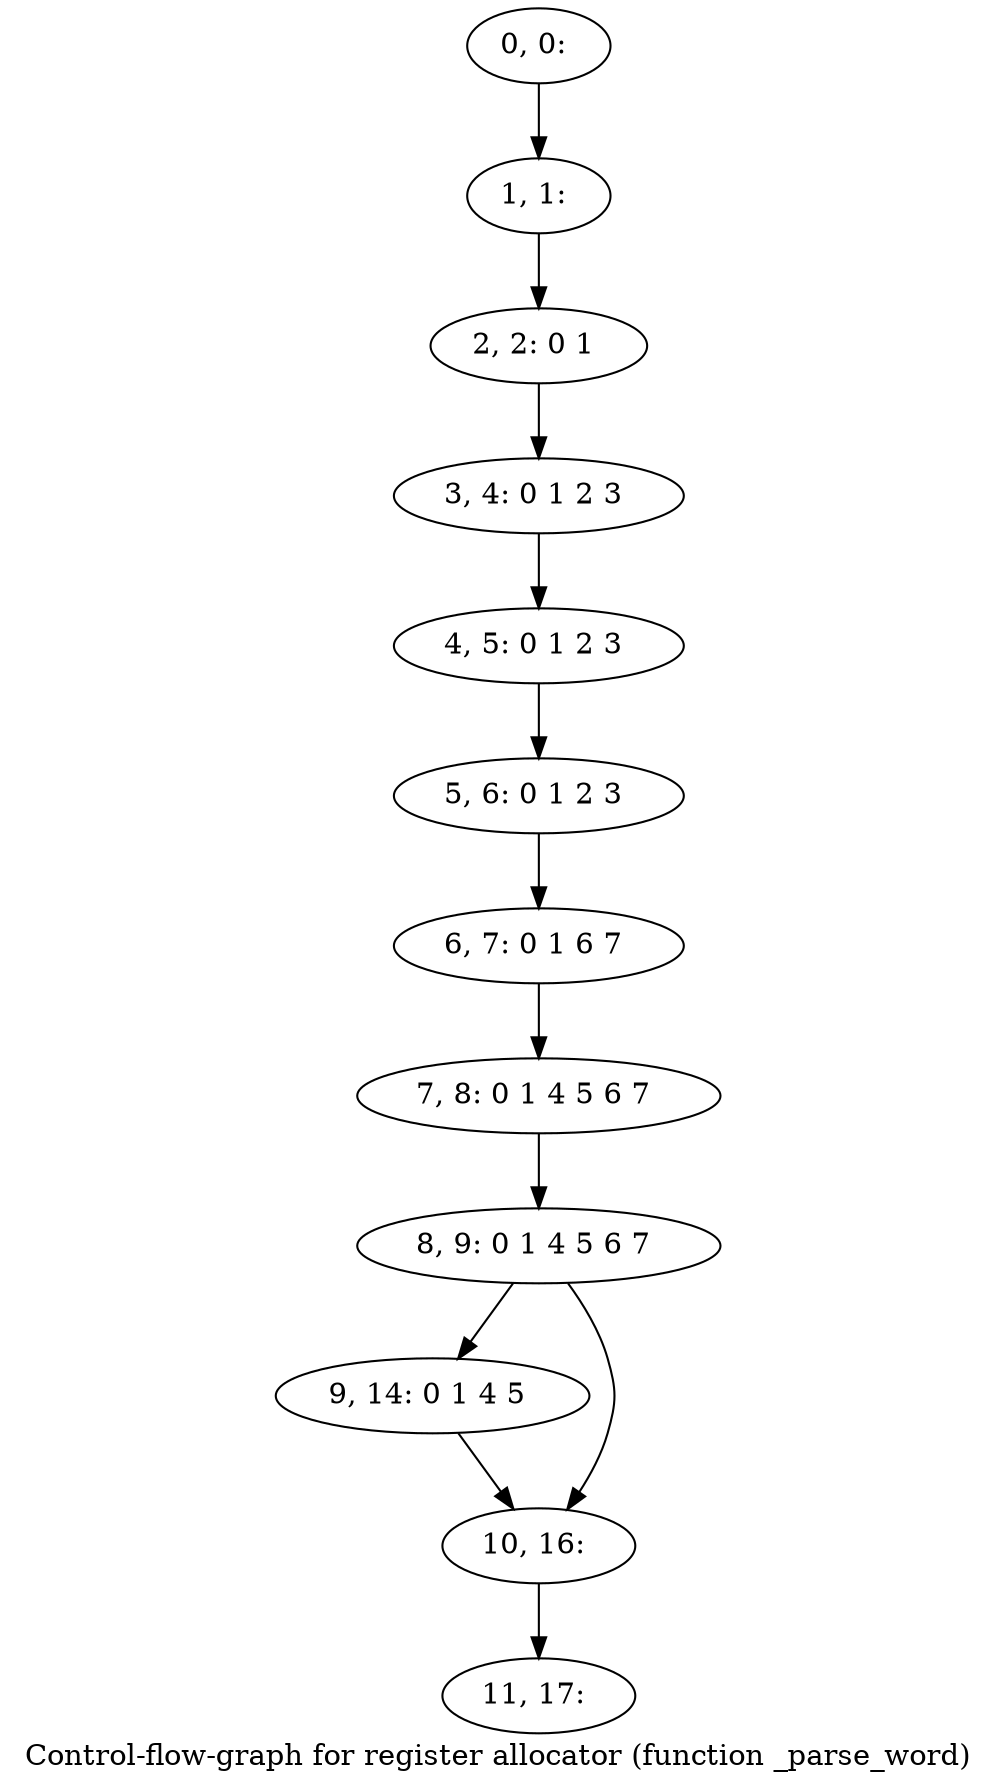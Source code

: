 digraph G {
graph [label="Control-flow-graph for register allocator (function _parse_word)"]
0[label="0, 0: "];
1[label="1, 1: "];
2[label="2, 2: 0 1 "];
3[label="3, 4: 0 1 2 3 "];
4[label="4, 5: 0 1 2 3 "];
5[label="5, 6: 0 1 2 3 "];
6[label="6, 7: 0 1 6 7 "];
7[label="7, 8: 0 1 4 5 6 7 "];
8[label="8, 9: 0 1 4 5 6 7 "];
9[label="9, 14: 0 1 4 5 "];
10[label="10, 16: "];
11[label="11, 17: "];
0->1 ;
1->2 ;
2->3 ;
3->4 ;
4->5 ;
5->6 ;
6->7 ;
7->8 ;
8->9 ;
8->10 ;
9->10 ;
10->11 ;
}
